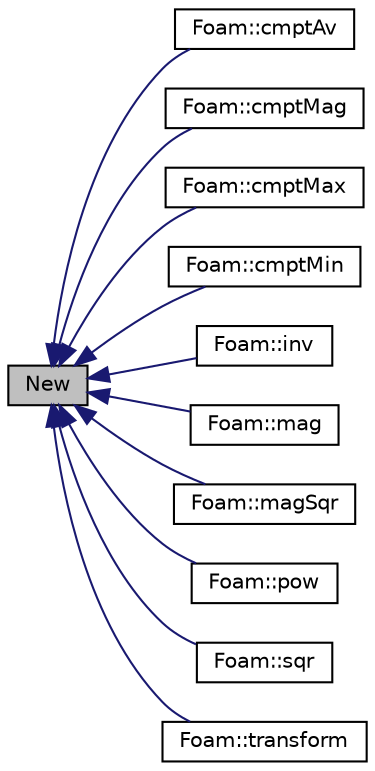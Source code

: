 digraph "New"
{
  bgcolor="transparent";
  edge [fontname="Helvetica",fontsize="10",labelfontname="Helvetica",labelfontsize="10"];
  node [fontname="Helvetica",fontsize="10",shape=record];
  rankdir="LR";
  Node1 [label="New",height=0.2,width=0.4,color="black", fillcolor="grey75", style="filled", fontcolor="black"];
  Node1 -> Node2 [dir="back",color="midnightblue",fontsize="10",style="solid",fontname="Helvetica"];
  Node2 [label="Foam::cmptAv",height=0.2,width=0.4,color="black",URL="$a10733.html#a08c90f1eb4069dabd77de711942a2021"];
  Node1 -> Node3 [dir="back",color="midnightblue",fontsize="10",style="solid",fontname="Helvetica"];
  Node3 [label="Foam::cmptMag",height=0.2,width=0.4,color="black",URL="$a10733.html#acb8f3face20fbff31ea281b0baddf71d"];
  Node1 -> Node4 [dir="back",color="midnightblue",fontsize="10",style="solid",fontname="Helvetica"];
  Node4 [label="Foam::cmptMax",height=0.2,width=0.4,color="black",URL="$a10733.html#a1746520a52b93d499e79c114c48898eb"];
  Node1 -> Node5 [dir="back",color="midnightblue",fontsize="10",style="solid",fontname="Helvetica"];
  Node5 [label="Foam::cmptMin",height=0.2,width=0.4,color="black",URL="$a10733.html#a22a008234cd035f8b9ec24a049793f90"];
  Node1 -> Node6 [dir="back",color="midnightblue",fontsize="10",style="solid",fontname="Helvetica"];
  Node6 [label="Foam::inv",height=0.2,width=0.4,color="black",URL="$a10733.html#adc85ac994532d0b9e67200cdb49d176b"];
  Node1 -> Node7 [dir="back",color="midnightblue",fontsize="10",style="solid",fontname="Helvetica"];
  Node7 [label="Foam::mag",height=0.2,width=0.4,color="black",URL="$a10733.html#af7652d2d55e1961dd18c2129aca5478a"];
  Node1 -> Node8 [dir="back",color="midnightblue",fontsize="10",style="solid",fontname="Helvetica"];
  Node8 [label="Foam::magSqr",height=0.2,width=0.4,color="black",URL="$a10733.html#a90e0c5db66886573254dfbf193e1d8ab"];
  Node1 -> Node9 [dir="back",color="midnightblue",fontsize="10",style="solid",fontname="Helvetica"];
  Node9 [label="Foam::pow",height=0.2,width=0.4,color="black",URL="$a10733.html#a548b2e914a145a28e9d98386befb08c5"];
  Node1 -> Node10 [dir="back",color="midnightblue",fontsize="10",style="solid",fontname="Helvetica"];
  Node10 [label="Foam::sqr",height=0.2,width=0.4,color="black",URL="$a10733.html#a9f9a650784cddafd3d05cf466272acc3"];
  Node1 -> Node11 [dir="back",color="midnightblue",fontsize="10",style="solid",fontname="Helvetica"];
  Node11 [label="Foam::transform",height=0.2,width=0.4,color="black",URL="$a10733.html#a6dac10f8a62b64e87208e38831a39a2e"];
}
